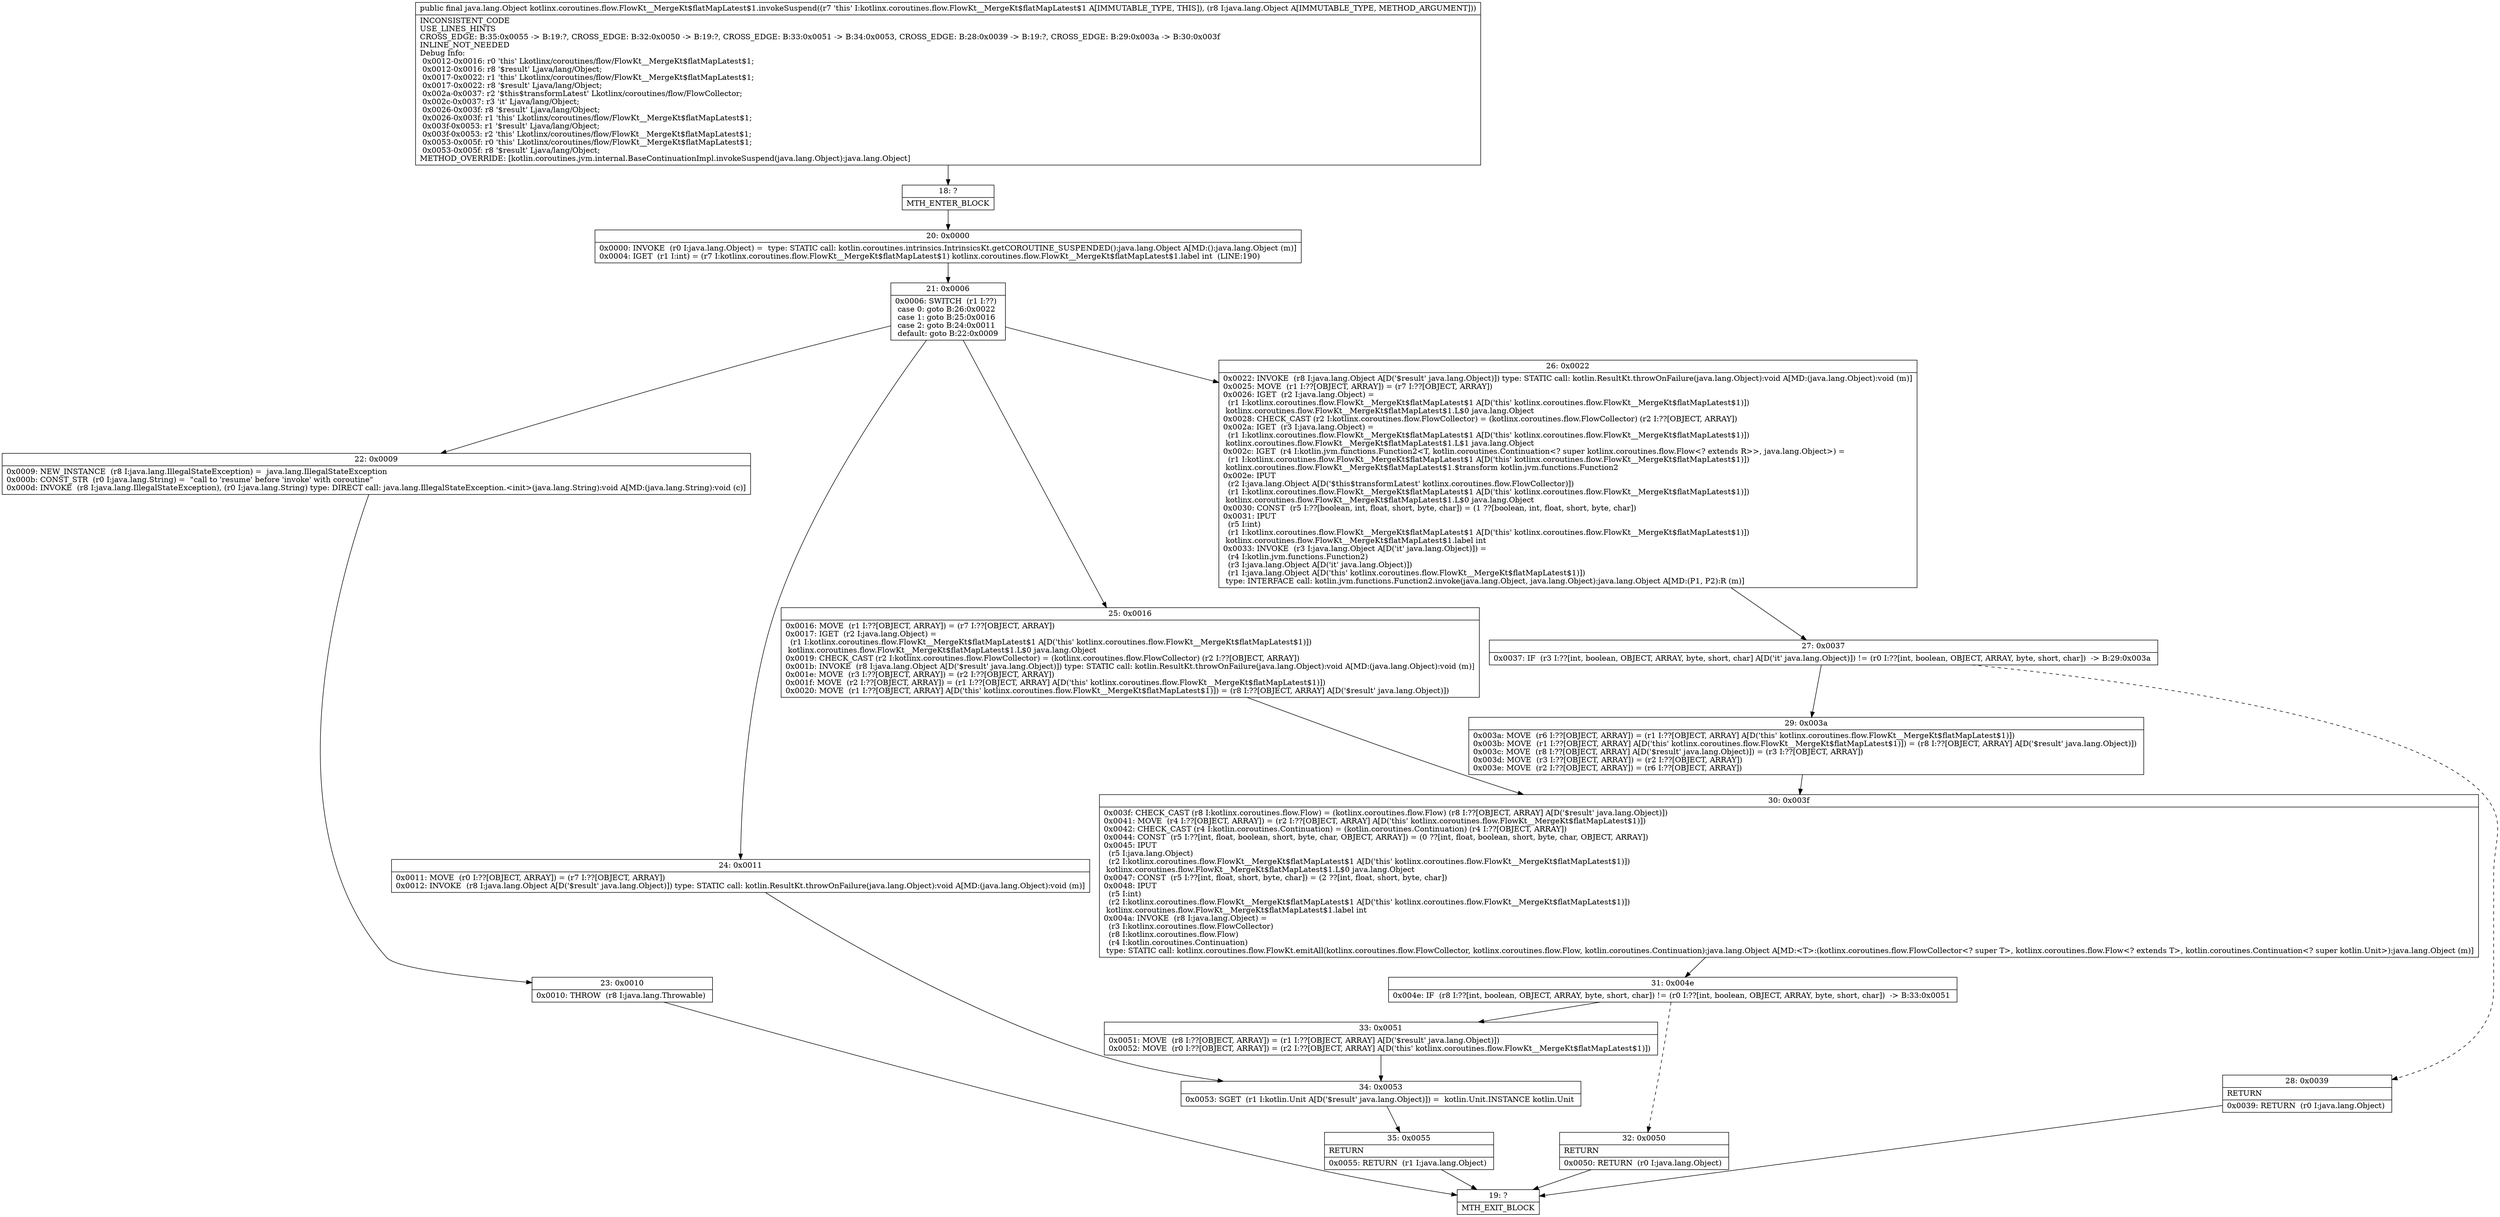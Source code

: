 digraph "CFG forkotlinx.coroutines.flow.FlowKt__MergeKt$flatMapLatest$1.invokeSuspend(Ljava\/lang\/Object;)Ljava\/lang\/Object;" {
Node_18 [shape=record,label="{18\:\ ?|MTH_ENTER_BLOCK\l}"];
Node_20 [shape=record,label="{20\:\ 0x0000|0x0000: INVOKE  (r0 I:java.lang.Object) =  type: STATIC call: kotlin.coroutines.intrinsics.IntrinsicsKt.getCOROUTINE_SUSPENDED():java.lang.Object A[MD:():java.lang.Object (m)]\l0x0004: IGET  (r1 I:int) = (r7 I:kotlinx.coroutines.flow.FlowKt__MergeKt$flatMapLatest$1) kotlinx.coroutines.flow.FlowKt__MergeKt$flatMapLatest$1.label int  (LINE:190)\l}"];
Node_21 [shape=record,label="{21\:\ 0x0006|0x0006: SWITCH  (r1 I:??)\l case 0: goto B:26:0x0022\l case 1: goto B:25:0x0016\l case 2: goto B:24:0x0011\l default: goto B:22:0x0009 \l}"];
Node_22 [shape=record,label="{22\:\ 0x0009|0x0009: NEW_INSTANCE  (r8 I:java.lang.IllegalStateException) =  java.lang.IllegalStateException \l0x000b: CONST_STR  (r0 I:java.lang.String) =  \"call to 'resume' before 'invoke' with coroutine\" \l0x000d: INVOKE  (r8 I:java.lang.IllegalStateException), (r0 I:java.lang.String) type: DIRECT call: java.lang.IllegalStateException.\<init\>(java.lang.String):void A[MD:(java.lang.String):void (c)]\l}"];
Node_23 [shape=record,label="{23\:\ 0x0010|0x0010: THROW  (r8 I:java.lang.Throwable) \l}"];
Node_19 [shape=record,label="{19\:\ ?|MTH_EXIT_BLOCK\l}"];
Node_24 [shape=record,label="{24\:\ 0x0011|0x0011: MOVE  (r0 I:??[OBJECT, ARRAY]) = (r7 I:??[OBJECT, ARRAY]) \l0x0012: INVOKE  (r8 I:java.lang.Object A[D('$result' java.lang.Object)]) type: STATIC call: kotlin.ResultKt.throwOnFailure(java.lang.Object):void A[MD:(java.lang.Object):void (m)]\l}"];
Node_34 [shape=record,label="{34\:\ 0x0053|0x0053: SGET  (r1 I:kotlin.Unit A[D('$result' java.lang.Object)]) =  kotlin.Unit.INSTANCE kotlin.Unit \l}"];
Node_35 [shape=record,label="{35\:\ 0x0055|RETURN\l|0x0055: RETURN  (r1 I:java.lang.Object) \l}"];
Node_25 [shape=record,label="{25\:\ 0x0016|0x0016: MOVE  (r1 I:??[OBJECT, ARRAY]) = (r7 I:??[OBJECT, ARRAY]) \l0x0017: IGET  (r2 I:java.lang.Object) = \l  (r1 I:kotlinx.coroutines.flow.FlowKt__MergeKt$flatMapLatest$1 A[D('this' kotlinx.coroutines.flow.FlowKt__MergeKt$flatMapLatest$1)])\l kotlinx.coroutines.flow.FlowKt__MergeKt$flatMapLatest$1.L$0 java.lang.Object \l0x0019: CHECK_CAST (r2 I:kotlinx.coroutines.flow.FlowCollector) = (kotlinx.coroutines.flow.FlowCollector) (r2 I:??[OBJECT, ARRAY]) \l0x001b: INVOKE  (r8 I:java.lang.Object A[D('$result' java.lang.Object)]) type: STATIC call: kotlin.ResultKt.throwOnFailure(java.lang.Object):void A[MD:(java.lang.Object):void (m)]\l0x001e: MOVE  (r3 I:??[OBJECT, ARRAY]) = (r2 I:??[OBJECT, ARRAY]) \l0x001f: MOVE  (r2 I:??[OBJECT, ARRAY]) = (r1 I:??[OBJECT, ARRAY] A[D('this' kotlinx.coroutines.flow.FlowKt__MergeKt$flatMapLatest$1)]) \l0x0020: MOVE  (r1 I:??[OBJECT, ARRAY] A[D('this' kotlinx.coroutines.flow.FlowKt__MergeKt$flatMapLatest$1)]) = (r8 I:??[OBJECT, ARRAY] A[D('$result' java.lang.Object)]) \l}"];
Node_30 [shape=record,label="{30\:\ 0x003f|0x003f: CHECK_CAST (r8 I:kotlinx.coroutines.flow.Flow) = (kotlinx.coroutines.flow.Flow) (r8 I:??[OBJECT, ARRAY] A[D('$result' java.lang.Object)]) \l0x0041: MOVE  (r4 I:??[OBJECT, ARRAY]) = (r2 I:??[OBJECT, ARRAY] A[D('this' kotlinx.coroutines.flow.FlowKt__MergeKt$flatMapLatest$1)]) \l0x0042: CHECK_CAST (r4 I:kotlin.coroutines.Continuation) = (kotlin.coroutines.Continuation) (r4 I:??[OBJECT, ARRAY]) \l0x0044: CONST  (r5 I:??[int, float, boolean, short, byte, char, OBJECT, ARRAY]) = (0 ??[int, float, boolean, short, byte, char, OBJECT, ARRAY]) \l0x0045: IPUT  \l  (r5 I:java.lang.Object)\l  (r2 I:kotlinx.coroutines.flow.FlowKt__MergeKt$flatMapLatest$1 A[D('this' kotlinx.coroutines.flow.FlowKt__MergeKt$flatMapLatest$1)])\l kotlinx.coroutines.flow.FlowKt__MergeKt$flatMapLatest$1.L$0 java.lang.Object \l0x0047: CONST  (r5 I:??[int, float, short, byte, char]) = (2 ??[int, float, short, byte, char]) \l0x0048: IPUT  \l  (r5 I:int)\l  (r2 I:kotlinx.coroutines.flow.FlowKt__MergeKt$flatMapLatest$1 A[D('this' kotlinx.coroutines.flow.FlowKt__MergeKt$flatMapLatest$1)])\l kotlinx.coroutines.flow.FlowKt__MergeKt$flatMapLatest$1.label int \l0x004a: INVOKE  (r8 I:java.lang.Object) = \l  (r3 I:kotlinx.coroutines.flow.FlowCollector)\l  (r8 I:kotlinx.coroutines.flow.Flow)\l  (r4 I:kotlin.coroutines.Continuation)\l type: STATIC call: kotlinx.coroutines.flow.FlowKt.emitAll(kotlinx.coroutines.flow.FlowCollector, kotlinx.coroutines.flow.Flow, kotlin.coroutines.Continuation):java.lang.Object A[MD:\<T\>:(kotlinx.coroutines.flow.FlowCollector\<? super T\>, kotlinx.coroutines.flow.Flow\<? extends T\>, kotlin.coroutines.Continuation\<? super kotlin.Unit\>):java.lang.Object (m)]\l}"];
Node_31 [shape=record,label="{31\:\ 0x004e|0x004e: IF  (r8 I:??[int, boolean, OBJECT, ARRAY, byte, short, char]) != (r0 I:??[int, boolean, OBJECT, ARRAY, byte, short, char])  \-\> B:33:0x0051 \l}"];
Node_32 [shape=record,label="{32\:\ 0x0050|RETURN\l|0x0050: RETURN  (r0 I:java.lang.Object) \l}"];
Node_33 [shape=record,label="{33\:\ 0x0051|0x0051: MOVE  (r8 I:??[OBJECT, ARRAY]) = (r1 I:??[OBJECT, ARRAY] A[D('$result' java.lang.Object)]) \l0x0052: MOVE  (r0 I:??[OBJECT, ARRAY]) = (r2 I:??[OBJECT, ARRAY] A[D('this' kotlinx.coroutines.flow.FlowKt__MergeKt$flatMapLatest$1)]) \l}"];
Node_26 [shape=record,label="{26\:\ 0x0022|0x0022: INVOKE  (r8 I:java.lang.Object A[D('$result' java.lang.Object)]) type: STATIC call: kotlin.ResultKt.throwOnFailure(java.lang.Object):void A[MD:(java.lang.Object):void (m)]\l0x0025: MOVE  (r1 I:??[OBJECT, ARRAY]) = (r7 I:??[OBJECT, ARRAY]) \l0x0026: IGET  (r2 I:java.lang.Object) = \l  (r1 I:kotlinx.coroutines.flow.FlowKt__MergeKt$flatMapLatest$1 A[D('this' kotlinx.coroutines.flow.FlowKt__MergeKt$flatMapLatest$1)])\l kotlinx.coroutines.flow.FlowKt__MergeKt$flatMapLatest$1.L$0 java.lang.Object \l0x0028: CHECK_CAST (r2 I:kotlinx.coroutines.flow.FlowCollector) = (kotlinx.coroutines.flow.FlowCollector) (r2 I:??[OBJECT, ARRAY]) \l0x002a: IGET  (r3 I:java.lang.Object) = \l  (r1 I:kotlinx.coroutines.flow.FlowKt__MergeKt$flatMapLatest$1 A[D('this' kotlinx.coroutines.flow.FlowKt__MergeKt$flatMapLatest$1)])\l kotlinx.coroutines.flow.FlowKt__MergeKt$flatMapLatest$1.L$1 java.lang.Object \l0x002c: IGET  (r4 I:kotlin.jvm.functions.Function2\<T, kotlin.coroutines.Continuation\<? super kotlinx.coroutines.flow.Flow\<? extends R\>\>, java.lang.Object\>) = \l  (r1 I:kotlinx.coroutines.flow.FlowKt__MergeKt$flatMapLatest$1 A[D('this' kotlinx.coroutines.flow.FlowKt__MergeKt$flatMapLatest$1)])\l kotlinx.coroutines.flow.FlowKt__MergeKt$flatMapLatest$1.$transform kotlin.jvm.functions.Function2 \l0x002e: IPUT  \l  (r2 I:java.lang.Object A[D('$this$transformLatest' kotlinx.coroutines.flow.FlowCollector)])\l  (r1 I:kotlinx.coroutines.flow.FlowKt__MergeKt$flatMapLatest$1 A[D('this' kotlinx.coroutines.flow.FlowKt__MergeKt$flatMapLatest$1)])\l kotlinx.coroutines.flow.FlowKt__MergeKt$flatMapLatest$1.L$0 java.lang.Object \l0x0030: CONST  (r5 I:??[boolean, int, float, short, byte, char]) = (1 ??[boolean, int, float, short, byte, char]) \l0x0031: IPUT  \l  (r5 I:int)\l  (r1 I:kotlinx.coroutines.flow.FlowKt__MergeKt$flatMapLatest$1 A[D('this' kotlinx.coroutines.flow.FlowKt__MergeKt$flatMapLatest$1)])\l kotlinx.coroutines.flow.FlowKt__MergeKt$flatMapLatest$1.label int \l0x0033: INVOKE  (r3 I:java.lang.Object A[D('it' java.lang.Object)]) = \l  (r4 I:kotlin.jvm.functions.Function2)\l  (r3 I:java.lang.Object A[D('it' java.lang.Object)])\l  (r1 I:java.lang.Object A[D('this' kotlinx.coroutines.flow.FlowKt__MergeKt$flatMapLatest$1)])\l type: INTERFACE call: kotlin.jvm.functions.Function2.invoke(java.lang.Object, java.lang.Object):java.lang.Object A[MD:(P1, P2):R (m)]\l}"];
Node_27 [shape=record,label="{27\:\ 0x0037|0x0037: IF  (r3 I:??[int, boolean, OBJECT, ARRAY, byte, short, char] A[D('it' java.lang.Object)]) != (r0 I:??[int, boolean, OBJECT, ARRAY, byte, short, char])  \-\> B:29:0x003a \l}"];
Node_28 [shape=record,label="{28\:\ 0x0039|RETURN\l|0x0039: RETURN  (r0 I:java.lang.Object) \l}"];
Node_29 [shape=record,label="{29\:\ 0x003a|0x003a: MOVE  (r6 I:??[OBJECT, ARRAY]) = (r1 I:??[OBJECT, ARRAY] A[D('this' kotlinx.coroutines.flow.FlowKt__MergeKt$flatMapLatest$1)]) \l0x003b: MOVE  (r1 I:??[OBJECT, ARRAY] A[D('this' kotlinx.coroutines.flow.FlowKt__MergeKt$flatMapLatest$1)]) = (r8 I:??[OBJECT, ARRAY] A[D('$result' java.lang.Object)]) \l0x003c: MOVE  (r8 I:??[OBJECT, ARRAY] A[D('$result' java.lang.Object)]) = (r3 I:??[OBJECT, ARRAY]) \l0x003d: MOVE  (r3 I:??[OBJECT, ARRAY]) = (r2 I:??[OBJECT, ARRAY]) \l0x003e: MOVE  (r2 I:??[OBJECT, ARRAY]) = (r6 I:??[OBJECT, ARRAY]) \l}"];
MethodNode[shape=record,label="{public final java.lang.Object kotlinx.coroutines.flow.FlowKt__MergeKt$flatMapLatest$1.invokeSuspend((r7 'this' I:kotlinx.coroutines.flow.FlowKt__MergeKt$flatMapLatest$1 A[IMMUTABLE_TYPE, THIS]), (r8 I:java.lang.Object A[IMMUTABLE_TYPE, METHOD_ARGUMENT]))  | INCONSISTENT_CODE\lUSE_LINES_HINTS\lCROSS_EDGE: B:35:0x0055 \-\> B:19:?, CROSS_EDGE: B:32:0x0050 \-\> B:19:?, CROSS_EDGE: B:33:0x0051 \-\> B:34:0x0053, CROSS_EDGE: B:28:0x0039 \-\> B:19:?, CROSS_EDGE: B:29:0x003a \-\> B:30:0x003f\lINLINE_NOT_NEEDED\lDebug Info:\l  0x0012\-0x0016: r0 'this' Lkotlinx\/coroutines\/flow\/FlowKt__MergeKt$flatMapLatest$1;\l  0x0012\-0x0016: r8 '$result' Ljava\/lang\/Object;\l  0x0017\-0x0022: r1 'this' Lkotlinx\/coroutines\/flow\/FlowKt__MergeKt$flatMapLatest$1;\l  0x0017\-0x0022: r8 '$result' Ljava\/lang\/Object;\l  0x002a\-0x0037: r2 '$this$transformLatest' Lkotlinx\/coroutines\/flow\/FlowCollector;\l  0x002c\-0x0037: r3 'it' Ljava\/lang\/Object;\l  0x0026\-0x003f: r8 '$result' Ljava\/lang\/Object;\l  0x0026\-0x003f: r1 'this' Lkotlinx\/coroutines\/flow\/FlowKt__MergeKt$flatMapLatest$1;\l  0x003f\-0x0053: r1 '$result' Ljava\/lang\/Object;\l  0x003f\-0x0053: r2 'this' Lkotlinx\/coroutines\/flow\/FlowKt__MergeKt$flatMapLatest$1;\l  0x0053\-0x005f: r0 'this' Lkotlinx\/coroutines\/flow\/FlowKt__MergeKt$flatMapLatest$1;\l  0x0053\-0x005f: r8 '$result' Ljava\/lang\/Object;\lMETHOD_OVERRIDE: [kotlin.coroutines.jvm.internal.BaseContinuationImpl.invokeSuspend(java.lang.Object):java.lang.Object]\l}"];
MethodNode -> Node_18;Node_18 -> Node_20;
Node_20 -> Node_21;
Node_21 -> Node_22;
Node_21 -> Node_24;
Node_21 -> Node_25;
Node_21 -> Node_26;
Node_22 -> Node_23;
Node_23 -> Node_19;
Node_24 -> Node_34;
Node_34 -> Node_35;
Node_35 -> Node_19;
Node_25 -> Node_30;
Node_30 -> Node_31;
Node_31 -> Node_32[style=dashed];
Node_31 -> Node_33;
Node_32 -> Node_19;
Node_33 -> Node_34;
Node_26 -> Node_27;
Node_27 -> Node_28[style=dashed];
Node_27 -> Node_29;
Node_28 -> Node_19;
Node_29 -> Node_30;
}

